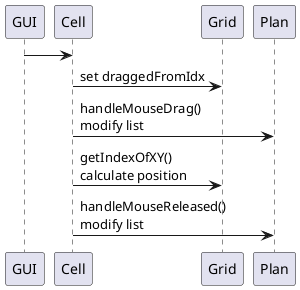 @startuml
GUI -> Cell:
Cell -> Grid: set draggedFromIdx
Cell -> Plan: handleMouseDrag()\nmodify list
Cell -> Grid: getIndexOfXY()\ncalculate position
Cell -> Plan: handleMouseReleased()\nmodify list
@enduml
